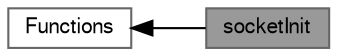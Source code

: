 digraph "socketInit"
{
 // LATEX_PDF_SIZE
  bgcolor="transparent";
  edge [fontname=FreeSans,fontsize=10,labelfontname=FreeSans,labelfontsize=10];
  node [fontname=FreeSans,fontsize=10,shape=box,height=0.2,width=0.4];
  rankdir=LR;
  Node2 [label="Functions",height=0.2,width=0.4,color="grey40", fillcolor="white", style="filled",URL="$group___socket_a_p_i.html",tooltip=" "];
  Node1 [label="socketInit",height=0.2,width=0.4,color="gray40", fillcolor="grey60", style="filled", fontcolor="black",tooltip="The function performs the necessary initializations for the socket library through the following step..."];
  Node2->Node1 [shape=plaintext, dir="back", style="solid"];
}

